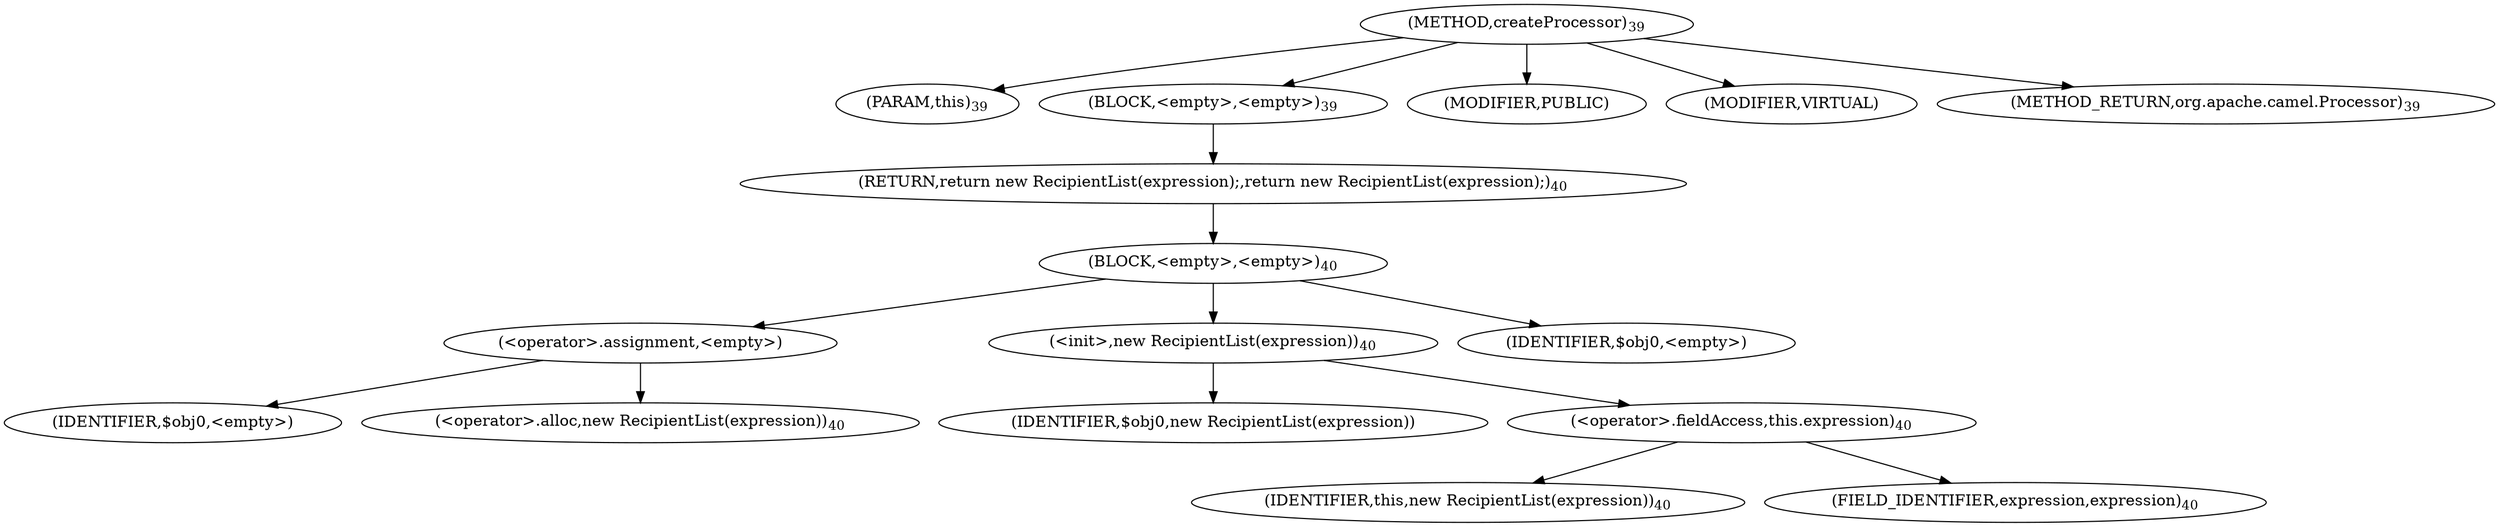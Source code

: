 digraph "createProcessor" {  
"24" [label = <(METHOD,createProcessor)<SUB>39</SUB>> ]
"25" [label = <(PARAM,this)<SUB>39</SUB>> ]
"26" [label = <(BLOCK,&lt;empty&gt;,&lt;empty&gt;)<SUB>39</SUB>> ]
"27" [label = <(RETURN,return new RecipientList(expression);,return new RecipientList(expression);)<SUB>40</SUB>> ]
"28" [label = <(BLOCK,&lt;empty&gt;,&lt;empty&gt;)<SUB>40</SUB>> ]
"29" [label = <(&lt;operator&gt;.assignment,&lt;empty&gt;)> ]
"30" [label = <(IDENTIFIER,$obj0,&lt;empty&gt;)> ]
"31" [label = <(&lt;operator&gt;.alloc,new RecipientList(expression))<SUB>40</SUB>> ]
"32" [label = <(&lt;init&gt;,new RecipientList(expression))<SUB>40</SUB>> ]
"33" [label = <(IDENTIFIER,$obj0,new RecipientList(expression))> ]
"34" [label = <(&lt;operator&gt;.fieldAccess,this.expression)<SUB>40</SUB>> ]
"35" [label = <(IDENTIFIER,this,new RecipientList(expression))<SUB>40</SUB>> ]
"36" [label = <(FIELD_IDENTIFIER,expression,expression)<SUB>40</SUB>> ]
"37" [label = <(IDENTIFIER,$obj0,&lt;empty&gt;)> ]
"38" [label = <(MODIFIER,PUBLIC)> ]
"39" [label = <(MODIFIER,VIRTUAL)> ]
"40" [label = <(METHOD_RETURN,org.apache.camel.Processor)<SUB>39</SUB>> ]
  "24" -> "25" 
  "24" -> "26" 
  "24" -> "38" 
  "24" -> "39" 
  "24" -> "40" 
  "26" -> "27" 
  "27" -> "28" 
  "28" -> "29" 
  "28" -> "32" 
  "28" -> "37" 
  "29" -> "30" 
  "29" -> "31" 
  "32" -> "33" 
  "32" -> "34" 
  "34" -> "35" 
  "34" -> "36" 
}
